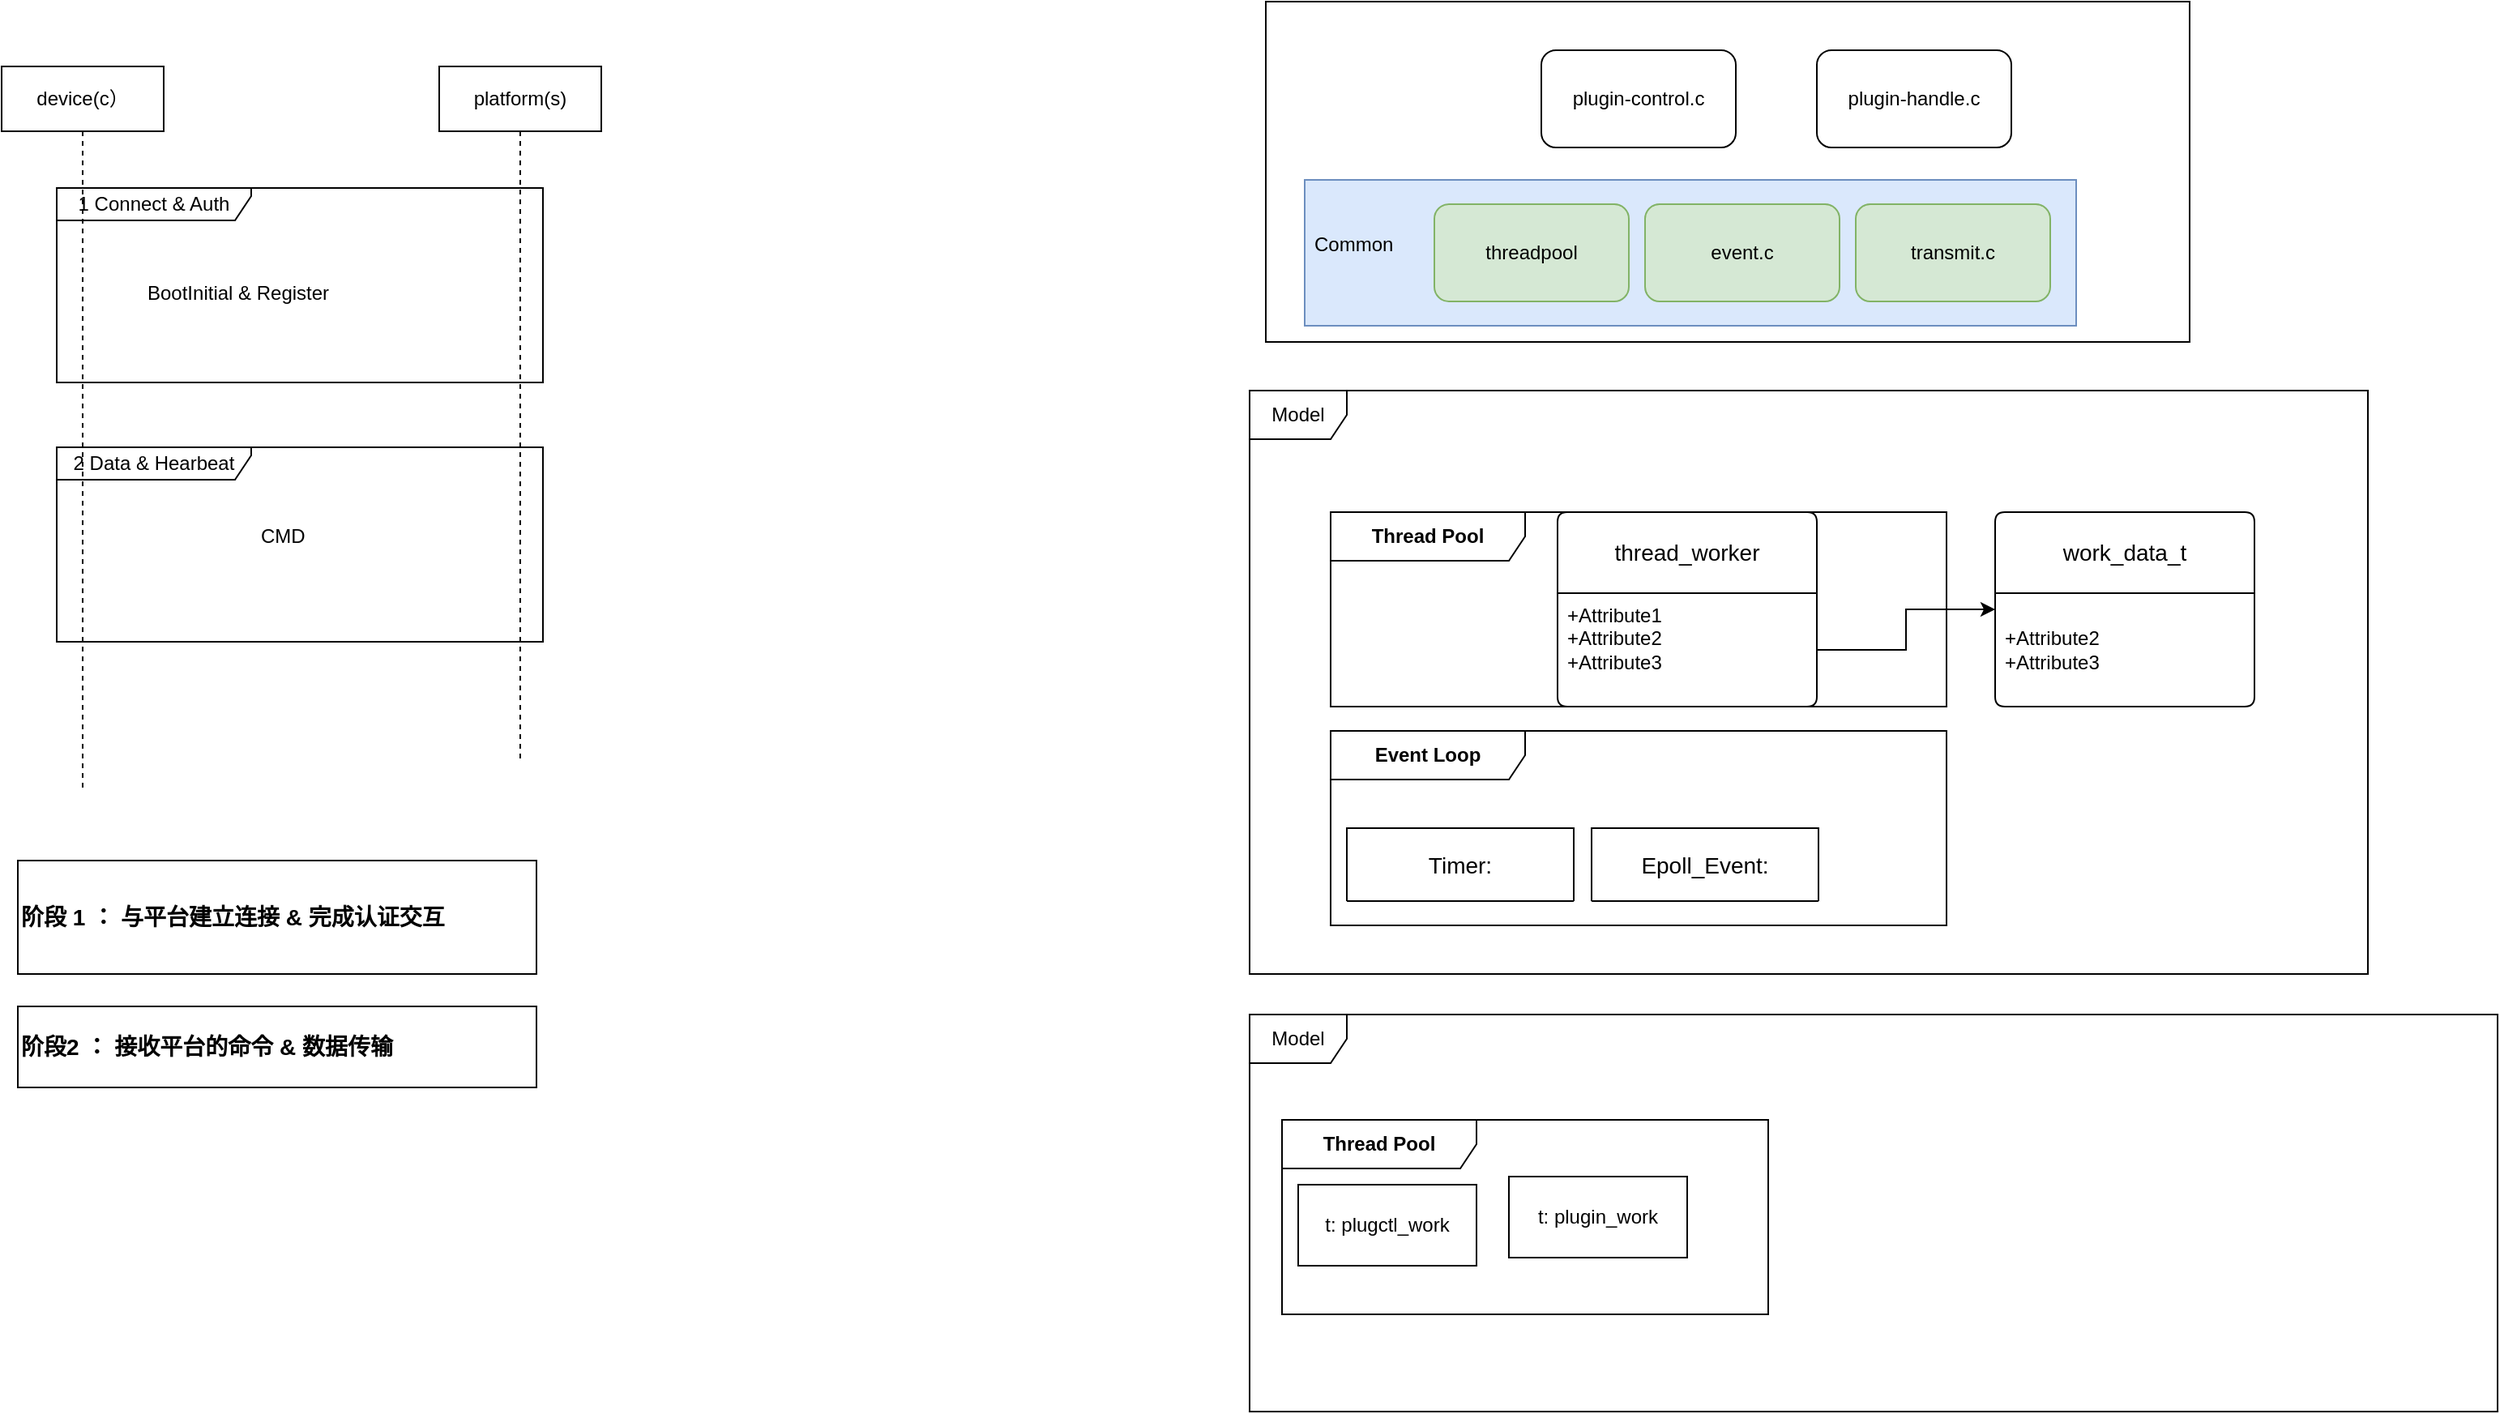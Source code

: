 <mxfile version="21.7.2" type="github" pages="3">
  <diagram name="Page-1" id="wFGCldTrQh_1a03lcc_g">
    <mxGraphModel dx="994" dy="623" grid="1" gridSize="10" guides="1" tooltips="1" connect="1" arrows="1" fold="1" page="1" pageScale="1" pageWidth="827" pageHeight="1169" math="0" shadow="0">
      <root>
        <mxCell id="0" />
        <mxCell id="1" parent="0" />
        <mxCell id="JE6NSwY4tuIdZxAV2fhx-18" value="" style="group" vertex="1" connectable="0" parent="1">
          <mxGeometry x="184" y="445" width="300" height="120" as="geometry" />
        </mxCell>
        <mxCell id="JE6NSwY4tuIdZxAV2fhx-17" value="CMD" style="text;strokeColor=none;fillColor=none;align=left;verticalAlign=middle;spacingLeft=4;spacingRight=4;overflow=hidden;points=[[0,0.5],[1,0.5]];portConstraint=eastwest;rotatable=0;whiteSpace=wrap;html=1;" vertex="1" parent="JE6NSwY4tuIdZxAV2fhx-18">
          <mxGeometry x="120" y="40" width="126" height="30" as="geometry" />
        </mxCell>
        <mxCell id="JE6NSwY4tuIdZxAV2fhx-16" value="2 Data &amp;amp; Hearbeat" style="shape=umlFrame;whiteSpace=wrap;html=1;pointerEvents=0;width=120;height=20;" vertex="1" parent="JE6NSwY4tuIdZxAV2fhx-18">
          <mxGeometry width="300" height="120" as="geometry" />
        </mxCell>
        <mxCell id="JE6NSwY4tuIdZxAV2fhx-14" value="" style="group" vertex="1" connectable="0" parent="1">
          <mxGeometry x="184" y="285" width="300" height="120" as="geometry" />
        </mxCell>
        <mxCell id="JE6NSwY4tuIdZxAV2fhx-12" value="1 Connect &amp;amp; Auth" style="shape=umlFrame;whiteSpace=wrap;html=1;pointerEvents=0;width=120;height=20;" vertex="1" parent="JE6NSwY4tuIdZxAV2fhx-14">
          <mxGeometry width="300" height="120" as="geometry" />
        </mxCell>
        <mxCell id="JE6NSwY4tuIdZxAV2fhx-13" value="BootInitial &amp;amp; Register" style="text;strokeColor=none;fillColor=none;align=left;verticalAlign=middle;spacingLeft=4;spacingRight=4;overflow=hidden;points=[[0,0.5],[1,0.5]];portConstraint=eastwest;rotatable=0;whiteSpace=wrap;html=1;" vertex="1" parent="JE6NSwY4tuIdZxAV2fhx-14">
          <mxGeometry x="50" y="50" width="126" height="30" as="geometry" />
        </mxCell>
        <mxCell id="JE6NSwY4tuIdZxAV2fhx-11" value="device(c）" style="shape=umlLifeline;perimeter=lifelinePerimeter;whiteSpace=wrap;html=1;container=1;dropTarget=0;collapsible=0;recursiveResize=0;outlineConnect=0;portConstraint=eastwest;newEdgeStyle={&quot;curved&quot;:0,&quot;rounded&quot;:0};" vertex="1" parent="1">
          <mxGeometry x="150" y="210" width="100" height="445" as="geometry" />
        </mxCell>
        <mxCell id="JE6NSwY4tuIdZxAV2fhx-10" value="platform(s)" style="shape=umlLifeline;perimeter=lifelinePerimeter;whiteSpace=wrap;html=1;container=1;dropTarget=0;collapsible=0;recursiveResize=0;outlineConnect=0;portConstraint=eastwest;newEdgeStyle={&quot;curved&quot;:0,&quot;rounded&quot;:0};" vertex="1" parent="1">
          <mxGeometry x="420" y="210" width="100" height="430" as="geometry" />
        </mxCell>
        <mxCell id="JE6NSwY4tuIdZxAV2fhx-29" value="&lt;font style=&quot;font-size: 12px;&quot;&gt;&lt;b&gt;Thread Pool&lt;/b&gt;&lt;/font&gt;" style="shape=umlFrame;whiteSpace=wrap;html=1;pointerEvents=0;width=120;height=30;container=0;" vertex="1" parent="1">
          <mxGeometry x="970" y="485" width="380" height="120" as="geometry" />
        </mxCell>
        <mxCell id="JE6NSwY4tuIdZxAV2fhx-30" value="thread_worker" style="swimlane;childLayout=stackLayout;horizontal=1;startSize=50;horizontalStack=0;rounded=1;fontSize=14;fontStyle=0;strokeWidth=1;resizeParent=0;resizeLast=1;shadow=0;dashed=0;align=center;arcSize=4;whiteSpace=wrap;html=1;" vertex="1" parent="1">
          <mxGeometry x="1110" y="485" width="160" height="120" as="geometry">
            <mxRectangle x="1150" y="225" width="140" height="45" as="alternateBounds" />
          </mxGeometry>
        </mxCell>
        <mxCell id="JE6NSwY4tuIdZxAV2fhx-31" value="+Attribute1&#xa;+Attribute2&#xa;+Attribute3" style="align=left;strokeColor=none;fillColor=none;spacingLeft=4;fontSize=12;verticalAlign=top;resizable=0;rotatable=0;part=1;html=1;" vertex="1" parent="JE6NSwY4tuIdZxAV2fhx-30">
          <mxGeometry y="50" width="160" height="70" as="geometry" />
        </mxCell>
        <mxCell id="JE6NSwY4tuIdZxAV2fhx-42" value="" style="rounded=0;whiteSpace=wrap;html=1;" vertex="1" parent="1">
          <mxGeometry x="930" y="170" width="570" height="210" as="geometry" />
        </mxCell>
        <mxCell id="JE6NSwY4tuIdZxAV2fhx-43" value="plugin-control.c" style="rounded=1;whiteSpace=wrap;html=1;" vertex="1" parent="1">
          <mxGeometry x="1100" y="200" width="120" height="60" as="geometry" />
        </mxCell>
        <mxCell id="JE6NSwY4tuIdZxAV2fhx-44" value="plugin-handle.c" style="rounded=1;whiteSpace=wrap;html=1;" vertex="1" parent="1">
          <mxGeometry x="1270" y="200" width="120" height="60" as="geometry" />
        </mxCell>
        <mxCell id="JE6NSwY4tuIdZxAV2fhx-50" value="" style="group;fillColor=#dae8fc;strokeColor=#6c8ebf;" vertex="1" connectable="0" parent="1">
          <mxGeometry x="954" y="280" width="476" height="90" as="geometry" />
        </mxCell>
        <mxCell id="JE6NSwY4tuIdZxAV2fhx-48" value="" style="rounded=0;whiteSpace=wrap;html=1;fillColor=#dae8fc;strokeColor=#6c8ebf;" vertex="1" parent="JE6NSwY4tuIdZxAV2fhx-50">
          <mxGeometry width="476" height="90" as="geometry" />
        </mxCell>
        <mxCell id="JE6NSwY4tuIdZxAV2fhx-49" value="Common" style="text;strokeColor=none;fillColor=none;align=left;verticalAlign=middle;spacingLeft=4;spacingRight=4;overflow=hidden;points=[[0,0.5],[1,0.5]];portConstraint=eastwest;rotatable=0;whiteSpace=wrap;html=1;" vertex="1" parent="JE6NSwY4tuIdZxAV2fhx-50">
          <mxGeometry y="25" width="80" height="30" as="geometry" />
        </mxCell>
        <mxCell id="JE6NSwY4tuIdZxAV2fhx-47" value="threadpool" style="rounded=1;whiteSpace=wrap;html=1;fillColor=#d5e8d4;strokeColor=#82b366;" vertex="1" parent="JE6NSwY4tuIdZxAV2fhx-50">
          <mxGeometry x="80" y="15" width="120" height="60" as="geometry" />
        </mxCell>
        <mxCell id="JE6NSwY4tuIdZxAV2fhx-46" value="event.c" style="rounded=1;whiteSpace=wrap;html=1;fillColor=#d5e8d4;strokeColor=#82b366;" vertex="1" parent="JE6NSwY4tuIdZxAV2fhx-50">
          <mxGeometry x="210" y="15" width="120" height="60" as="geometry" />
        </mxCell>
        <mxCell id="JE6NSwY4tuIdZxAV2fhx-45" value="transmit.c" style="rounded=1;whiteSpace=wrap;html=1;fillColor=#d5e8d4;strokeColor=#82b366;" vertex="1" parent="JE6NSwY4tuIdZxAV2fhx-50">
          <mxGeometry x="340" y="15" width="120" height="60" as="geometry" />
        </mxCell>
        <mxCell id="JE6NSwY4tuIdZxAV2fhx-54" value="&lt;b&gt;&lt;font style=&quot;font-size: 14px;&quot;&gt;阶段 1 ： 与平台建立连接 &amp;amp; 完成认证交互&lt;/font&gt;&lt;/b&gt;" style="text;html=1;align=left;verticalAlign=middle;whiteSpace=wrap;rounded=0;strokeColor=default;" vertex="1" parent="1">
          <mxGeometry x="160" y="700" width="320" height="70" as="geometry" />
        </mxCell>
        <mxCell id="JE6NSwY4tuIdZxAV2fhx-55" value="&lt;b&gt;&lt;font style=&quot;font-size: 14px;&quot;&gt;阶段2 ： 接收平台的命令 &amp;amp; 数据传输&lt;/font&gt;&lt;/b&gt;" style="text;html=1;strokeColor=default;fillColor=none;align=left;verticalAlign=middle;whiteSpace=wrap;rounded=0;" vertex="1" parent="1">
          <mxGeometry x="160" y="790" width="320" height="50" as="geometry" />
        </mxCell>
        <mxCell id="JE6NSwY4tuIdZxAV2fhx-56" value="work_data_t" style="swimlane;childLayout=stackLayout;horizontal=1;startSize=50;horizontalStack=0;rounded=1;fontSize=14;fontStyle=0;strokeWidth=1;resizeParent=0;resizeLast=1;shadow=0;dashed=0;align=center;arcSize=4;whiteSpace=wrap;html=1;" vertex="1" parent="1">
          <mxGeometry x="1380" y="485" width="160" height="120" as="geometry">
            <mxRectangle x="840" y="672.5" width="140" height="45" as="alternateBounds" />
          </mxGeometry>
        </mxCell>
        <mxCell id="JE6NSwY4tuIdZxAV2fhx-57" value="&lt;br&gt;+Attribute2&lt;br&gt;+Attribute3" style="align=left;strokeColor=none;fillColor=none;spacingLeft=4;fontSize=12;verticalAlign=top;resizable=0;rotatable=0;part=1;html=1;" vertex="1" parent="JE6NSwY4tuIdZxAV2fhx-56">
          <mxGeometry y="50" width="160" height="70" as="geometry" />
        </mxCell>
        <mxCell id="JE6NSwY4tuIdZxAV2fhx-58" value="Model" style="shape=umlFrame;whiteSpace=wrap;html=1;pointerEvents=0;" vertex="1" parent="1">
          <mxGeometry x="920" y="410" width="690" height="360" as="geometry" />
        </mxCell>
        <mxCell id="pDry0XFd1RNPYLd42_by-1" value="&lt;font style=&quot;font-size: 12px;&quot;&gt;&lt;b&gt;Event Loop&lt;/b&gt;&lt;/font&gt;" style="shape=umlFrame;whiteSpace=wrap;html=1;pointerEvents=0;width=120;height=30;container=0;" vertex="1" parent="1">
          <mxGeometry x="970" y="620" width="380" height="120" as="geometry" />
        </mxCell>
        <mxCell id="pDry0XFd1RNPYLd42_by-2" value="Timer:" style="swimlane;childLayout=stackLayout;horizontal=1;startSize=50;horizontalStack=0;rounded=1;fontSize=14;fontStyle=0;strokeWidth=1;resizeParent=0;resizeLast=1;shadow=0;dashed=0;align=center;arcSize=4;whiteSpace=wrap;html=1;" vertex="1" collapsed="1" parent="1">
          <mxGeometry x="980" y="680" width="140" height="45" as="geometry">
            <mxRectangle x="530" y="250" width="160" height="120" as="alternateBounds" />
          </mxGeometry>
        </mxCell>
        <mxCell id="pDry0XFd1RNPYLd42_by-3" value="+Attribute1&#xa;+Attribute2&#xa;+Attribute3" style="align=left;strokeColor=none;fillColor=none;spacingLeft=4;fontSize=12;verticalAlign=top;resizable=0;rotatable=0;part=1;html=1;" vertex="1" parent="pDry0XFd1RNPYLd42_by-2">
          <mxGeometry y="50" width="160" height="70" as="geometry" />
        </mxCell>
        <mxCell id="pDry0XFd1RNPYLd42_by-4" value="Epoll_Event:" style="swimlane;childLayout=stackLayout;horizontal=1;startSize=50;horizontalStack=0;rounded=1;fontSize=14;fontStyle=0;strokeWidth=1;resizeParent=0;resizeLast=1;shadow=0;dashed=0;align=center;arcSize=4;whiteSpace=wrap;html=1;" vertex="1" collapsed="1" parent="1">
          <mxGeometry x="1131" y="680" width="140" height="45" as="geometry">
            <mxRectangle x="530" y="250" width="160" height="120" as="alternateBounds" />
          </mxGeometry>
        </mxCell>
        <mxCell id="pDry0XFd1RNPYLd42_by-5" value="+Attribute1&#xa;+Attribute2&#xa;+Attribute3" style="align=left;strokeColor=none;fillColor=none;spacingLeft=4;fontSize=12;verticalAlign=top;resizable=0;rotatable=0;part=1;html=1;" vertex="1" parent="pDry0XFd1RNPYLd42_by-4">
          <mxGeometry y="50" width="160" height="70" as="geometry" />
        </mxCell>
        <mxCell id="pDry0XFd1RNPYLd42_by-6" style="edgeStyle=orthogonalEdgeStyle;rounded=0;orthogonalLoop=1;jettySize=auto;html=1;exitX=1;exitY=0.5;exitDx=0;exitDy=0;" edge="1" parent="1" source="JE6NSwY4tuIdZxAV2fhx-31" target="JE6NSwY4tuIdZxAV2fhx-56">
          <mxGeometry relative="1" as="geometry" />
        </mxCell>
        <mxCell id="pDry0XFd1RNPYLd42_by-18" value="Model" style="shape=umlFrame;whiteSpace=wrap;html=1;pointerEvents=0;" vertex="1" parent="1">
          <mxGeometry x="920" y="795" width="770" height="245" as="geometry" />
        </mxCell>
        <mxCell id="JE6NSwY4tuIdZxAV2fhx-32" value="&lt;font style=&quot;font-size: 12px;&quot;&gt;&lt;b&gt;Thread Pool&lt;/b&gt;&lt;/font&gt;" style="shape=umlFrame;whiteSpace=wrap;html=1;pointerEvents=0;width=120;height=30;container=0;" vertex="1" parent="1">
          <mxGeometry x="940" y="860" width="300" height="120" as="geometry" />
        </mxCell>
        <mxCell id="JE6NSwY4tuIdZxAV2fhx-35" value="t:&amp;nbsp;plugctl_work" style="html=1;whiteSpace=wrap;" vertex="1" parent="1">
          <mxGeometry x="950" y="900" width="110" height="50" as="geometry" />
        </mxCell>
        <mxCell id="JE6NSwY4tuIdZxAV2fhx-36" value="t:&amp;nbsp;plugin_work" style="html=1;whiteSpace=wrap;" vertex="1" parent="1">
          <mxGeometry x="1080" y="895" width="110" height="50" as="geometry" />
        </mxCell>
      </root>
    </mxGraphModel>
  </diagram>
  <diagram id="AeWeKP3w_jKZX582oACy" name="IPC">
    <mxGraphModel dx="702" dy="958" grid="1" gridSize="10" guides="1" tooltips="1" connect="1" arrows="1" fold="1" page="1" pageScale="1" pageWidth="827" pageHeight="1169" math="0" shadow="0">
      <root>
        <mxCell id="0" />
        <mxCell id="1" parent="0" />
        <mxCell id="lD6cUZLl2j8s86pbKYld-1" value="plugin-control.c" style="html=1;whiteSpace=wrap;" vertex="1" parent="1">
          <mxGeometry x="930" y="131" width="110" height="50" as="geometry" />
        </mxCell>
        <mxCell id="lD6cUZLl2j8s86pbKYld-2" style="edgeStyle=orthogonalEdgeStyle;rounded=0;orthogonalLoop=1;jettySize=auto;html=1;exitX=0.25;exitY=1;exitDx=0;exitDy=0;entryX=1;entryY=0.5;entryDx=0;entryDy=0;curved=1;entryPerimeter=0;" edge="1" parent="1" source="lD6cUZLl2j8s86pbKYld-3" target="lD6cUZLl2j8s86pbKYld-7">
          <mxGeometry relative="1" as="geometry">
            <mxPoint x="1175" y="256" as="targetPoint" />
          </mxGeometry>
        </mxCell>
        <mxCell id="lD6cUZLl2j8s86pbKYld-3" value="plugin-handle.c" style="html=1;whiteSpace=wrap;" vertex="1" parent="1">
          <mxGeometry x="1205" y="131" width="110" height="50" as="geometry" />
        </mxCell>
        <mxCell id="lD6cUZLl2j8s86pbKYld-4" value="" style="shape=flexArrow;endArrow=classic;html=1;rounded=0;entryX=0;entryY=0.5;entryDx=0;entryDy=0;exitX=1;exitY=0.5;exitDx=0;exitDy=0;endWidth=32.571;endSize=6.954;" edge="1" parent="1" source="lD6cUZLl2j8s86pbKYld-1" target="lD6cUZLl2j8s86pbKYld-3">
          <mxGeometry width="50" height="50" relative="1" as="geometry">
            <mxPoint x="1075" y="155.71" as="sourcePoint" />
            <mxPoint x="1175" y="156" as="targetPoint" />
          </mxGeometry>
        </mxCell>
        <mxCell id="lD6cUZLl2j8s86pbKYld-5" value="Netlink" style="edgeLabel;html=1;align=center;verticalAlign=middle;resizable=0;points=[];" vertex="1" connectable="0" parent="lD6cUZLl2j8s86pbKYld-4">
          <mxGeometry x="-0.033" y="7" relative="1" as="geometry">
            <mxPoint x="-4" y="-8" as="offset" />
          </mxGeometry>
        </mxCell>
        <mxCell id="lD6cUZLl2j8s86pbKYld-6" style="edgeStyle=orthogonalEdgeStyle;rounded=0;orthogonalLoop=1;jettySize=auto;html=1;exitX=0;exitY=0.5;exitDx=0;exitDy=0;exitPerimeter=0;entryX=0.5;entryY=1;entryDx=0;entryDy=0;curved=1;" edge="1" parent="1" source="lD6cUZLl2j8s86pbKYld-7" target="lD6cUZLl2j8s86pbKYld-1">
          <mxGeometry relative="1" as="geometry" />
        </mxCell>
        <mxCell id="lD6cUZLl2j8s86pbKYld-7" value="Pipe" style="strokeWidth=1;html=1;shape=mxgraph.flowchart.direct_data;whiteSpace=wrap;" vertex="1" parent="1">
          <mxGeometry x="1065" y="226" width="101" height="35" as="geometry" />
        </mxCell>
        <mxCell id="lD6cUZLl2j8s86pbKYld-8" value="send reply_jsonpkt&lt;br&gt;(install_reply/run_reply)" style="text;html=1;align=center;verticalAlign=middle;resizable=0;points=[];autosize=1;strokeColor=none;fillColor=none;" vertex="1" parent="1">
          <mxGeometry x="1040.5" y="256" width="150" height="40" as="geometry" />
        </mxCell>
        <mxCell id="lD6cUZLl2j8s86pbKYld-9" value="send plugin_cmd&lt;br&gt;(install/run/stop)" style="text;html=1;align=center;verticalAlign=middle;resizable=0;points=[];autosize=1;strokeColor=none;fillColor=none;" vertex="1" parent="1">
          <mxGeometry x="1060.5" y="156" width="110" height="40" as="geometry" />
        </mxCell>
        <mxCell id="lD6cUZLl2j8s86pbKYld-10" value="IPC" style="text;align=center;fontStyle=1;verticalAlign=middle;spacingLeft=3;spacingRight=3;strokeColor=none;rotatable=0;points=[[0,0.5],[1,0.5]];portConstraint=eastwest;html=1;" vertex="1" parent="1">
          <mxGeometry x="945" y="90" width="80" height="26" as="geometry" />
        </mxCell>
      </root>
    </mxGraphModel>
  </diagram>
  <diagram id="cQaiF26KoMbwk5dsJcf0" name="Page-3">
    <mxGraphModel dx="994" dy="623" grid="1" gridSize="10" guides="1" tooltips="1" connect="1" arrows="1" fold="1" page="1" pageScale="1" pageWidth="827" pageHeight="1169" math="0" shadow="0">
      <root>
        <mxCell id="0" />
        <mxCell id="1" parent="0" />
      </root>
    </mxGraphModel>
  </diagram>
</mxfile>

